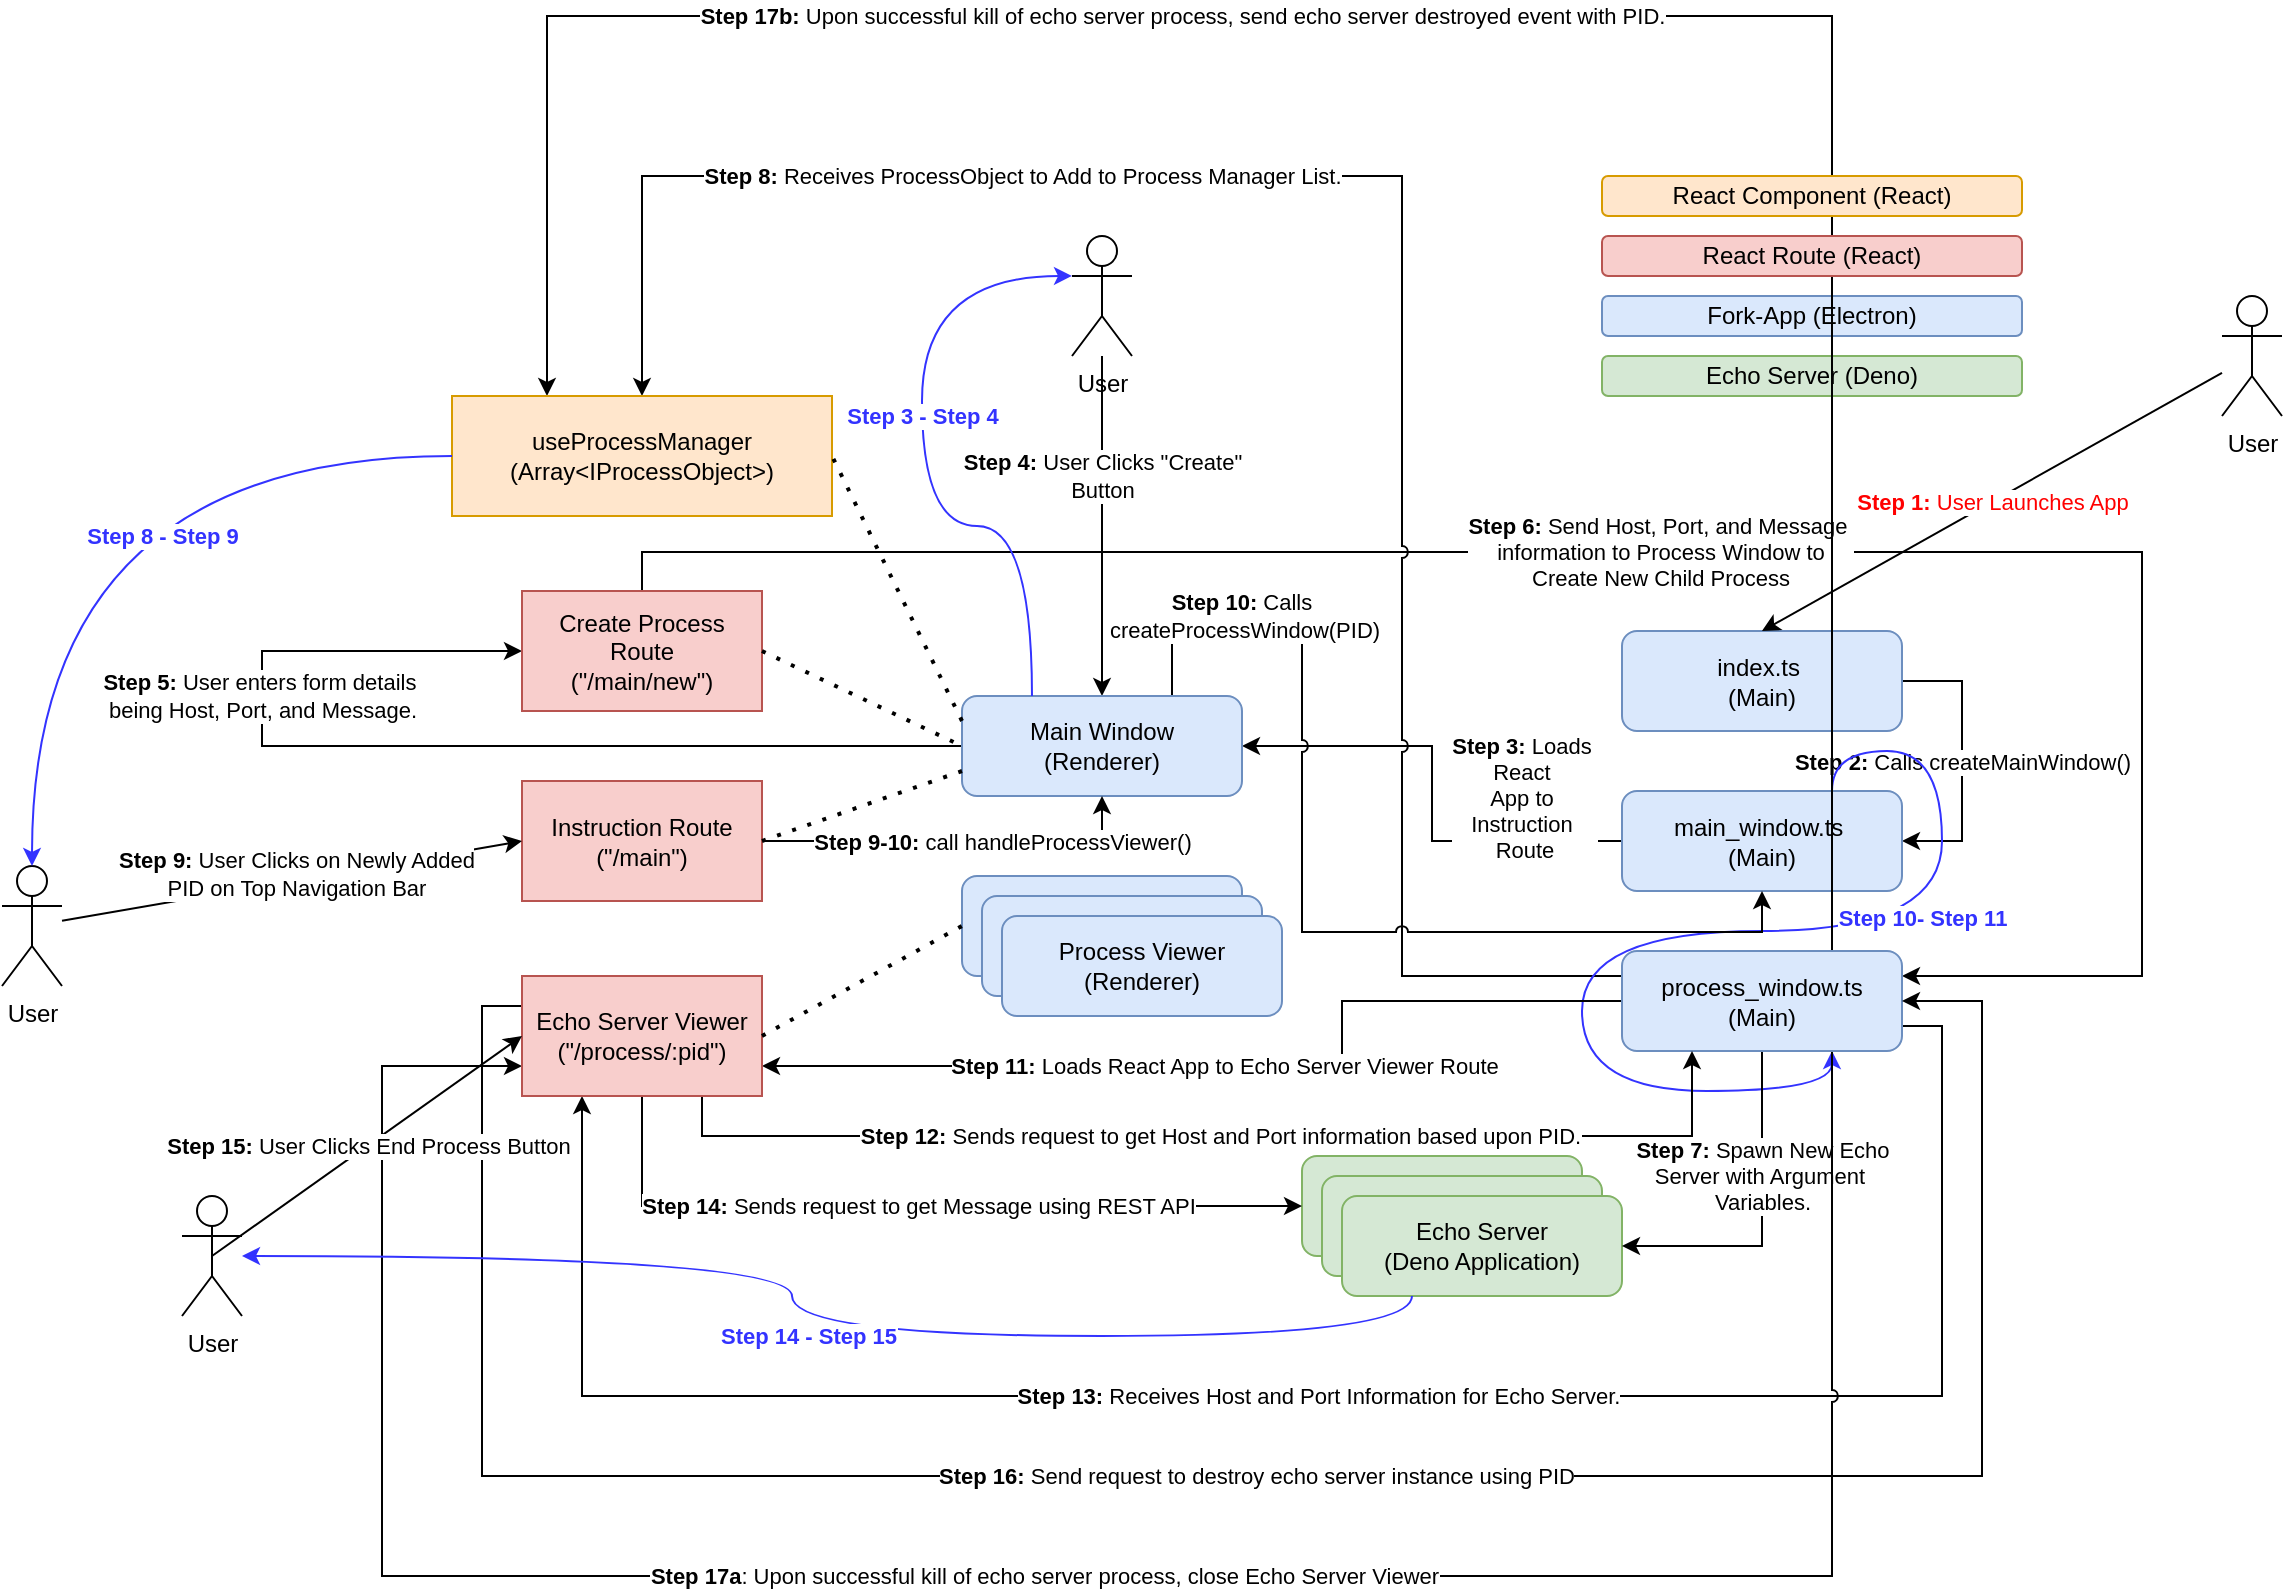 <mxfile version="26.0.10">
  <diagram name="Page-1" id="pJTaLTdutclK3Nul-7sI">
    <mxGraphModel dx="2232" dy="932" grid="1" gridSize="10" guides="1" tooltips="1" connect="1" arrows="1" fold="1" page="1" pageScale="1" pageWidth="850" pageHeight="1100" math="0" shadow="0">
      <root>
        <mxCell id="0" />
        <mxCell id="1" parent="0" />
        <mxCell id="lrfcWN01Q5DTacEuJ4kS-73" value="&lt;b&gt;Step 6:&lt;/b&gt; Send Host, Port, and Message&amp;nbsp;&lt;div&gt;information to Process Window to&lt;/div&gt;&lt;div&gt;Create New Child Process&lt;/div&gt;" style="edgeStyle=orthogonalEdgeStyle;rounded=0;orthogonalLoop=1;jettySize=auto;html=1;exitX=0.5;exitY=0;exitDx=0;exitDy=0;entryX=1;entryY=0.25;entryDx=0;entryDy=0;jumpStyle=arc;" edge="1" parent="1" source="lrfcWN01Q5DTacEuJ4kS-39" target="lrfcWN01Q5DTacEuJ4kS-11">
          <mxGeometry x="-0.039" relative="1" as="geometry">
            <Array as="points">
              <mxPoint x="220" y="288" />
              <mxPoint x="970" y="288" />
              <mxPoint x="970" y="500" />
            </Array>
            <mxPoint x="-1" as="offset" />
          </mxGeometry>
        </mxCell>
        <mxCell id="lrfcWN01Q5DTacEuJ4kS-71" value="&lt;b&gt;Step 4:&lt;/b&gt; User Clicks &quot;Create&quot;&lt;div&gt;Button&lt;/div&gt;" style="endArrow=classic;html=1;rounded=0;entryX=0.5;entryY=0;entryDx=0;entryDy=0;" edge="1" parent="1" source="lrfcWN01Q5DTacEuJ4kS-70" target="lrfcWN01Q5DTacEuJ4kS-1">
          <mxGeometry x="-0.294" width="50" height="50" relative="1" as="geometry">
            <mxPoint x="440" y="380" as="sourcePoint" />
            <mxPoint x="420" y="340" as="targetPoint" />
            <mxPoint as="offset" />
          </mxGeometry>
        </mxCell>
        <mxCell id="lrfcWN01Q5DTacEuJ4kS-3" value="Fork-App (Electron)" style="rounded=1;whiteSpace=wrap;html=1;fillColor=#dae8fc;strokeColor=#6c8ebf;" vertex="1" parent="1">
          <mxGeometry x="700" y="160" width="210" height="20" as="geometry" />
        </mxCell>
        <mxCell id="lrfcWN01Q5DTacEuJ4kS-4" value="Echo Server (Deno)" style="rounded=1;whiteSpace=wrap;html=1;fillColor=#d5e8d4;strokeColor=#82b366;" vertex="1" parent="1">
          <mxGeometry x="700" y="190" width="210" height="20" as="geometry" />
        </mxCell>
        <mxCell id="lrfcWN01Q5DTacEuJ4kS-14" value="" style="group" vertex="1" connectable="0" parent="1">
          <mxGeometry x="550" y="590" width="160" height="70" as="geometry" />
        </mxCell>
        <mxCell id="lrfcWN01Q5DTacEuJ4kS-12" value="" style="rounded=1;whiteSpace=wrap;html=1;fillColor=#d5e8d4;strokeColor=#82b366;" vertex="1" parent="lrfcWN01Q5DTacEuJ4kS-14">
          <mxGeometry width="140" height="50" as="geometry" />
        </mxCell>
        <mxCell id="lrfcWN01Q5DTacEuJ4kS-13" value="" style="rounded=1;whiteSpace=wrap;html=1;fillColor=#d5e8d4;strokeColor=#82b366;" vertex="1" parent="lrfcWN01Q5DTacEuJ4kS-14">
          <mxGeometry x="10" y="10" width="140" height="50" as="geometry" />
        </mxCell>
        <mxCell id="lrfcWN01Q5DTacEuJ4kS-2" value="Echo Server&lt;div&gt;(Deno Application)&lt;/div&gt;" style="rounded=1;whiteSpace=wrap;html=1;fillColor=#d5e8d4;strokeColor=#82b366;" vertex="1" parent="lrfcWN01Q5DTacEuJ4kS-14">
          <mxGeometry x="20" y="20" width="140" height="50" as="geometry" />
        </mxCell>
        <mxCell id="lrfcWN01Q5DTacEuJ4kS-68" value="&lt;b&gt;Step 2:&lt;/b&gt; Calls createMainWindow()" style="edgeStyle=orthogonalEdgeStyle;rounded=0;orthogonalLoop=1;jettySize=auto;html=1;exitX=1;exitY=0.5;exitDx=0;exitDy=0;entryX=1;entryY=0.5;entryDx=0;entryDy=0;" edge="1" parent="1" source="lrfcWN01Q5DTacEuJ4kS-7" target="lrfcWN01Q5DTacEuJ4kS-10">
          <mxGeometry relative="1" as="geometry">
            <Array as="points">
              <mxPoint x="880" y="353" />
              <mxPoint x="880" y="433" />
            </Array>
          </mxGeometry>
        </mxCell>
        <mxCell id="lrfcWN01Q5DTacEuJ4kS-7" value="index.ts&amp;nbsp;&lt;div&gt;(Main)&lt;/div&gt;" style="rounded=1;whiteSpace=wrap;html=1;fillColor=#dae8fc;strokeColor=#6c8ebf;" vertex="1" parent="1">
          <mxGeometry x="710" y="327.5" width="140" height="50" as="geometry" />
        </mxCell>
        <mxCell id="lrfcWN01Q5DTacEuJ4kS-69" value="&lt;b&gt;Step 3:&lt;/b&gt; Loads&amp;nbsp;&lt;div&gt;React&amp;nbsp;&lt;div&gt;App to&amp;nbsp;&lt;/div&gt;&lt;div&gt;Instruction&amp;nbsp;&lt;/div&gt;&lt;div&gt;Route&lt;/div&gt;&lt;/div&gt;" style="edgeStyle=orthogonalEdgeStyle;rounded=0;orthogonalLoop=1;jettySize=auto;html=1;exitX=0;exitY=0.5;exitDx=0;exitDy=0;entryX=1;entryY=0.5;entryDx=0;entryDy=0;" edge="1" parent="1" source="lrfcWN01Q5DTacEuJ4kS-10" target="lrfcWN01Q5DTacEuJ4kS-1">
          <mxGeometry x="-0.579" y="-22" relative="1" as="geometry">
            <Array as="points">
              <mxPoint x="615" y="432" />
              <mxPoint x="615" y="385" />
            </Array>
            <mxPoint x="1" as="offset" />
          </mxGeometry>
        </mxCell>
        <mxCell id="lrfcWN01Q5DTacEuJ4kS-75" value="&lt;b&gt;Step 8: &lt;/b&gt;Receives ProcessObject to Add to Process Manager List." style="edgeStyle=orthogonalEdgeStyle;rounded=0;orthogonalLoop=1;jettySize=auto;html=1;exitX=0;exitY=0.25;exitDx=0;exitDy=0;entryX=0.5;entryY=0;entryDx=0;entryDy=0;jumpStyle=arc;" edge="1" parent="1" source="lrfcWN01Q5DTacEuJ4kS-11" target="lrfcWN01Q5DTacEuJ4kS-47">
          <mxGeometry x="0.4" relative="1" as="geometry">
            <Array as="points">
              <mxPoint x="600" y="500" />
              <mxPoint x="600" y="100" />
              <mxPoint x="220" y="100" />
            </Array>
            <mxPoint as="offset" />
          </mxGeometry>
        </mxCell>
        <mxCell id="lrfcWN01Q5DTacEuJ4kS-101" value="&lt;b&gt;Step 10- Step 11&lt;/b&gt;" style="edgeStyle=orthogonalEdgeStyle;rounded=0;orthogonalLoop=1;jettySize=auto;html=1;exitX=0.75;exitY=0;exitDx=0;exitDy=0;entryX=0.75;entryY=1;entryDx=0;entryDy=0;curved=1;fontColor=#3333FF;strokeColor=#3333FF;" edge="1" parent="1" source="lrfcWN01Q5DTacEuJ4kS-10" target="lrfcWN01Q5DTacEuJ4kS-11">
          <mxGeometry x="-0.386" y="-7" relative="1" as="geometry">
            <mxPoint as="offset" />
          </mxGeometry>
        </mxCell>
        <mxCell id="lrfcWN01Q5DTacEuJ4kS-10" value="main_window.ts&amp;nbsp;&lt;div&gt;(Main)&lt;/div&gt;" style="rounded=1;whiteSpace=wrap;html=1;fillColor=#dae8fc;strokeColor=#6c8ebf;" vertex="1" parent="1">
          <mxGeometry x="710" y="407.5" width="140" height="50" as="geometry" />
        </mxCell>
        <mxCell id="lrfcWN01Q5DTacEuJ4kS-79" value="&lt;b&gt;Step 7: &lt;/b&gt;Spawn New Echo&lt;div&gt;Server with Argument&amp;nbsp;&lt;/div&gt;&lt;div&gt;Variables.&lt;/div&gt;" style="edgeStyle=orthogonalEdgeStyle;rounded=0;orthogonalLoop=1;jettySize=auto;html=1;exitX=0.5;exitY=1;exitDx=0;exitDy=0;entryX=1;entryY=0.5;entryDx=0;entryDy=0;" edge="1" parent="1" source="lrfcWN01Q5DTacEuJ4kS-11" target="lrfcWN01Q5DTacEuJ4kS-2">
          <mxGeometry x="-0.254" relative="1" as="geometry">
            <mxPoint as="offset" />
          </mxGeometry>
        </mxCell>
        <mxCell id="lrfcWN01Q5DTacEuJ4kS-86" value="&lt;b&gt;Step 11:&lt;/b&gt; Loads React App to Echo Server Viewer Route" style="edgeStyle=orthogonalEdgeStyle;rounded=0;orthogonalLoop=1;jettySize=auto;html=1;exitX=0;exitY=0.5;exitDx=0;exitDy=0;entryX=1;entryY=0.75;entryDx=0;entryDy=0;" edge="1" parent="1" source="lrfcWN01Q5DTacEuJ4kS-11" target="lrfcWN01Q5DTacEuJ4kS-41">
          <mxGeometry relative="1" as="geometry">
            <Array as="points">
              <mxPoint x="570" y="512" />
              <mxPoint x="570" y="545" />
            </Array>
          </mxGeometry>
        </mxCell>
        <mxCell id="lrfcWN01Q5DTacEuJ4kS-88" value="&lt;b&gt;Step 13:&lt;/b&gt; Receives Host and Port Information for Echo Server." style="edgeStyle=orthogonalEdgeStyle;rounded=0;orthogonalLoop=1;jettySize=auto;html=1;exitX=1;exitY=0.75;exitDx=0;exitDy=0;entryX=0.25;entryY=1;entryDx=0;entryDy=0;" edge="1" parent="1" source="lrfcWN01Q5DTacEuJ4kS-11" target="lrfcWN01Q5DTacEuJ4kS-41">
          <mxGeometry relative="1" as="geometry">
            <Array as="points">
              <mxPoint x="870" y="525" />
              <mxPoint x="870" y="710" />
              <mxPoint x="190" y="710" />
            </Array>
          </mxGeometry>
        </mxCell>
        <mxCell id="lrfcWN01Q5DTacEuJ4kS-94" value="&lt;b&gt;Step 17a&lt;/b&gt;: Upon successful kill of echo server process, close Echo Server Viewer" style="edgeStyle=orthogonalEdgeStyle;rounded=0;orthogonalLoop=1;jettySize=auto;html=1;exitX=0.75;exitY=1;exitDx=0;exitDy=0;entryX=0;entryY=0.75;entryDx=0;entryDy=0;jumpStyle=arc;" edge="1" parent="1" source="lrfcWN01Q5DTacEuJ4kS-11" target="lrfcWN01Q5DTacEuJ4kS-41">
          <mxGeometry relative="1" as="geometry">
            <Array as="points">
              <mxPoint x="815" y="800" />
              <mxPoint x="90" y="800" />
              <mxPoint x="90" y="545" />
            </Array>
          </mxGeometry>
        </mxCell>
        <mxCell id="lrfcWN01Q5DTacEuJ4kS-95" value="&lt;b&gt;Step 17b:&lt;/b&gt; Upon successful kill of echo server process, send echo server destroyed event with PID." style="edgeStyle=orthogonalEdgeStyle;rounded=0;orthogonalLoop=1;jettySize=auto;html=1;exitX=0.75;exitY=0;exitDx=0;exitDy=0;entryX=0.25;entryY=0;entryDx=0;entryDy=0;" edge="1" parent="1" source="lrfcWN01Q5DTacEuJ4kS-11" target="lrfcWN01Q5DTacEuJ4kS-47">
          <mxGeometry x="0.219" relative="1" as="geometry">
            <Array as="points">
              <mxPoint x="815" y="20" />
              <mxPoint x="173" y="20" />
            </Array>
            <mxPoint as="offset" />
          </mxGeometry>
        </mxCell>
        <mxCell id="lrfcWN01Q5DTacEuJ4kS-11" value="process_window.ts (Main)" style="rounded=1;whiteSpace=wrap;html=1;fillColor=#dae8fc;strokeColor=#6c8ebf;" vertex="1" parent="1">
          <mxGeometry x="710" y="487.5" width="140" height="50" as="geometry" />
        </mxCell>
        <mxCell id="lrfcWN01Q5DTacEuJ4kS-72" value="&lt;b&gt;Step 5:&lt;/b&gt; User enters form details&amp;nbsp;&lt;div&gt;being Host, Port, and Message.&lt;/div&gt;" style="edgeStyle=orthogonalEdgeStyle;rounded=0;orthogonalLoop=1;jettySize=auto;html=1;exitX=0;exitY=0.5;exitDx=0;exitDy=0;entryX=0;entryY=0.5;entryDx=0;entryDy=0;" edge="1" parent="1" source="lrfcWN01Q5DTacEuJ4kS-1" target="lrfcWN01Q5DTacEuJ4kS-39">
          <mxGeometry x="0.422" relative="1" as="geometry">
            <Array as="points">
              <mxPoint x="30" y="385" />
              <mxPoint x="30" y="338" />
            </Array>
            <mxPoint as="offset" />
          </mxGeometry>
        </mxCell>
        <mxCell id="lrfcWN01Q5DTacEuJ4kS-81" value="&lt;b&gt;Step 10:&lt;/b&gt; Calls&amp;nbsp;&lt;div&gt;createProcessWindow(PID)&lt;/div&gt;" style="edgeStyle=orthogonalEdgeStyle;rounded=0;orthogonalLoop=1;jettySize=auto;html=1;exitX=0.75;exitY=0;exitDx=0;exitDy=0;entryX=0.5;entryY=1;entryDx=0;entryDy=0;jumpStyle=arc;" edge="1" parent="1" source="lrfcWN01Q5DTacEuJ4kS-1" target="lrfcWN01Q5DTacEuJ4kS-10">
          <mxGeometry x="-0.737" y="10" relative="1" as="geometry">
            <Array as="points">
              <mxPoint x="485" y="330" />
              <mxPoint x="550" y="330" />
              <mxPoint x="550" y="478" />
              <mxPoint x="780" y="478" />
            </Array>
            <mxPoint x="1" as="offset" />
          </mxGeometry>
        </mxCell>
        <mxCell id="lrfcWN01Q5DTacEuJ4kS-1" value="Main Window&lt;div&gt;(Renderer)&lt;/div&gt;" style="rounded=1;whiteSpace=wrap;html=1;fillColor=#dae8fc;strokeColor=#6c8ebf;" vertex="1" parent="1">
          <mxGeometry x="380" y="360" width="140" height="50" as="geometry" />
        </mxCell>
        <mxCell id="lrfcWN01Q5DTacEuJ4kS-6" value="Process Viewer&lt;div&gt;(Renderer)&lt;/div&gt;" style="rounded=1;whiteSpace=wrap;html=1;fillColor=#dae8fc;strokeColor=#6c8ebf;" vertex="1" parent="1">
          <mxGeometry x="380" y="450" width="140" height="50" as="geometry" />
        </mxCell>
        <mxCell id="lrfcWN01Q5DTacEuJ4kS-37" value="Process Viewer&lt;div&gt;(Renderer)&lt;/div&gt;" style="rounded=1;whiteSpace=wrap;html=1;fillColor=#dae8fc;strokeColor=#6c8ebf;" vertex="1" parent="1">
          <mxGeometry x="390" y="460" width="140" height="50" as="geometry" />
        </mxCell>
        <mxCell id="lrfcWN01Q5DTacEuJ4kS-38" value="Process Viewer&lt;div&gt;(Renderer)&lt;/div&gt;" style="rounded=1;whiteSpace=wrap;html=1;fillColor=#dae8fc;strokeColor=#6c8ebf;" vertex="1" parent="1">
          <mxGeometry x="400" y="470" width="140" height="50" as="geometry" />
        </mxCell>
        <mxCell id="lrfcWN01Q5DTacEuJ4kS-39" value="Create Process Route&lt;div&gt;(&quot;/main/new&quot;)&lt;/div&gt;" style="rounded=0;whiteSpace=wrap;html=1;fillColor=#f8cecc;strokeColor=#b85450;" vertex="1" parent="1">
          <mxGeometry x="160" y="307.5" width="120" height="60" as="geometry" />
        </mxCell>
        <mxCell id="lrfcWN01Q5DTacEuJ4kS-98" value="&lt;b&gt;Step 9-10:&lt;/b&gt; call handleProcessViewer()" style="edgeStyle=orthogonalEdgeStyle;rounded=0;orthogonalLoop=1;jettySize=auto;html=1;exitX=1;exitY=0.5;exitDx=0;exitDy=0;entryX=0.5;entryY=1;entryDx=0;entryDy=0;" edge="1" parent="1" source="lrfcWN01Q5DTacEuJ4kS-40" target="lrfcWN01Q5DTacEuJ4kS-1">
          <mxGeometry x="0.246" relative="1" as="geometry">
            <Array as="points">
              <mxPoint x="450" y="433" />
            </Array>
            <mxPoint as="offset" />
          </mxGeometry>
        </mxCell>
        <mxCell id="lrfcWN01Q5DTacEuJ4kS-40" value="Instruction Route&lt;div&gt;(&quot;/main&quot;)&lt;/div&gt;" style="rounded=0;whiteSpace=wrap;html=1;fillColor=#f8cecc;strokeColor=#b85450;" vertex="1" parent="1">
          <mxGeometry x="160" y="402.5" width="120" height="60" as="geometry" />
        </mxCell>
        <mxCell id="lrfcWN01Q5DTacEuJ4kS-51" value="&lt;b&gt;Step 14:&lt;/b&gt; Sends request to get Message using REST API" style="edgeStyle=orthogonalEdgeStyle;rounded=0;orthogonalLoop=1;jettySize=auto;html=1;exitX=0.5;exitY=1;exitDx=0;exitDy=0;entryX=0;entryY=0.5;entryDx=0;entryDy=0;" edge="1" parent="1" source="lrfcWN01Q5DTacEuJ4kS-41" target="lrfcWN01Q5DTacEuJ4kS-12">
          <mxGeometry relative="1" as="geometry" />
        </mxCell>
        <mxCell id="lrfcWN01Q5DTacEuJ4kS-87" value="&lt;b&gt;Step 12:&lt;/b&gt; Sends request to get Host and Port information based upon PID." style="edgeStyle=orthogonalEdgeStyle;rounded=0;orthogonalLoop=1;jettySize=auto;html=1;exitX=0.75;exitY=1;exitDx=0;exitDy=0;entryX=0.25;entryY=1;entryDx=0;entryDy=0;" edge="1" parent="1" source="lrfcWN01Q5DTacEuJ4kS-41" target="lrfcWN01Q5DTacEuJ4kS-11">
          <mxGeometry relative="1" as="geometry" />
        </mxCell>
        <mxCell id="lrfcWN01Q5DTacEuJ4kS-93" value="&lt;b&gt;Step 16: &lt;/b&gt;Send request to destroy echo server instance using PID" style="edgeStyle=orthogonalEdgeStyle;rounded=0;orthogonalLoop=1;jettySize=auto;html=1;exitX=0;exitY=0.25;exitDx=0;exitDy=0;entryX=1;entryY=0.5;entryDx=0;entryDy=0;" edge="1" parent="1" source="lrfcWN01Q5DTacEuJ4kS-41" target="lrfcWN01Q5DTacEuJ4kS-11">
          <mxGeometry relative="1" as="geometry">
            <Array as="points">
              <mxPoint x="140" y="515" />
              <mxPoint x="140" y="750" />
              <mxPoint x="890" y="750" />
              <mxPoint x="890" y="513" />
            </Array>
          </mxGeometry>
        </mxCell>
        <mxCell id="lrfcWN01Q5DTacEuJ4kS-41" value="&lt;div&gt;Echo Server Viewer&lt;/div&gt;&lt;div&gt;(&quot;/process/:pid&quot;)&lt;/div&gt;" style="rounded=0;whiteSpace=wrap;html=1;fillColor=#f8cecc;strokeColor=#b85450;" vertex="1" parent="1">
          <mxGeometry x="160" y="500" width="120" height="60" as="geometry" />
        </mxCell>
        <mxCell id="lrfcWN01Q5DTacEuJ4kS-42" value="" style="endArrow=none;dashed=1;html=1;dashPattern=1 3;strokeWidth=2;rounded=0;entryX=0;entryY=0.5;entryDx=0;entryDy=0;exitX=1;exitY=0.5;exitDx=0;exitDy=0;" edge="1" parent="1" source="lrfcWN01Q5DTacEuJ4kS-41" target="lrfcWN01Q5DTacEuJ4kS-6">
          <mxGeometry width="50" height="50" relative="1" as="geometry">
            <mxPoint x="480" y="490" as="sourcePoint" />
            <mxPoint x="530" y="440" as="targetPoint" />
          </mxGeometry>
        </mxCell>
        <mxCell id="lrfcWN01Q5DTacEuJ4kS-43" value="" style="endArrow=none;dashed=1;html=1;dashPattern=1 3;strokeWidth=2;rounded=0;entryX=0;entryY=0.75;entryDx=0;entryDy=0;exitX=1;exitY=0.5;exitDx=0;exitDy=0;" edge="1" parent="1" source="lrfcWN01Q5DTacEuJ4kS-40" target="lrfcWN01Q5DTacEuJ4kS-1">
          <mxGeometry width="50" height="50" relative="1" as="geometry">
            <mxPoint x="480" y="490" as="sourcePoint" />
            <mxPoint x="530" y="440" as="targetPoint" />
          </mxGeometry>
        </mxCell>
        <mxCell id="lrfcWN01Q5DTacEuJ4kS-44" value="" style="endArrow=none;dashed=1;html=1;dashPattern=1 3;strokeWidth=2;rounded=0;entryX=0;entryY=0.5;entryDx=0;entryDy=0;exitX=1;exitY=0.5;exitDx=0;exitDy=0;" edge="1" parent="1" source="lrfcWN01Q5DTacEuJ4kS-39" target="lrfcWN01Q5DTacEuJ4kS-1">
          <mxGeometry width="50" height="50" relative="1" as="geometry">
            <mxPoint x="480" y="490" as="sourcePoint" />
            <mxPoint x="530" y="440" as="targetPoint" />
          </mxGeometry>
        </mxCell>
        <mxCell id="lrfcWN01Q5DTacEuJ4kS-45" value="React Route (React)" style="rounded=1;whiteSpace=wrap;html=1;fillColor=#f8cecc;strokeColor=#b85450;" vertex="1" parent="1">
          <mxGeometry x="700" y="130" width="210" height="20" as="geometry" />
        </mxCell>
        <mxCell id="lrfcWN01Q5DTacEuJ4kS-46" value="React Component (React)" style="rounded=1;whiteSpace=wrap;html=1;fillColor=#ffe6cc;strokeColor=#d79b00;" vertex="1" parent="1">
          <mxGeometry x="700" y="100" width="210" height="20" as="geometry" />
        </mxCell>
        <mxCell id="lrfcWN01Q5DTacEuJ4kS-47" value="useProcessManager&lt;div&gt;(Array&amp;lt;IProcessObject&amp;gt;)&lt;/div&gt;" style="rounded=0;whiteSpace=wrap;html=1;fillColor=#ffe6cc;strokeColor=#d79b00;" vertex="1" parent="1">
          <mxGeometry x="125" y="210" width="190" height="60" as="geometry" />
        </mxCell>
        <mxCell id="lrfcWN01Q5DTacEuJ4kS-49" value="" style="endArrow=none;dashed=1;html=1;dashPattern=1 3;strokeWidth=2;rounded=0;entryX=1;entryY=0.5;entryDx=0;entryDy=0;exitX=0;exitY=0.25;exitDx=0;exitDy=0;" edge="1" parent="1" source="lrfcWN01Q5DTacEuJ4kS-1" target="lrfcWN01Q5DTacEuJ4kS-47">
          <mxGeometry width="50" height="50" relative="1" as="geometry">
            <mxPoint x="380" y="360" as="sourcePoint" />
            <mxPoint x="430" y="310" as="targetPoint" />
          </mxGeometry>
        </mxCell>
        <mxCell id="lrfcWN01Q5DTacEuJ4kS-54" value="User" style="shape=umlActor;verticalLabelPosition=bottom;verticalAlign=top;html=1;outlineConnect=0;" vertex="1" parent="1">
          <mxGeometry x="1010" y="160" width="30" height="60" as="geometry" />
        </mxCell>
        <mxCell id="lrfcWN01Q5DTacEuJ4kS-63" value="&lt;b&gt;Step 1:&lt;/b&gt; User Launches App" style="endArrow=classic;html=1;rounded=0;entryX=0.5;entryY=0;entryDx=0;entryDy=0;fillColor=#FF0000;fontColor=#FF0000;" edge="1" parent="1" source="lrfcWN01Q5DTacEuJ4kS-54" target="lrfcWN01Q5DTacEuJ4kS-7">
          <mxGeometry width="50" height="50" relative="1" as="geometry">
            <mxPoint x="780" y="370" as="sourcePoint" />
            <mxPoint x="830" y="320" as="targetPoint" />
          </mxGeometry>
        </mxCell>
        <mxCell id="lrfcWN01Q5DTacEuJ4kS-70" value="User" style="shape=umlActor;verticalLabelPosition=bottom;verticalAlign=top;html=1;outlineConnect=0;" vertex="1" parent="1">
          <mxGeometry x="435" y="130" width="30" height="60" as="geometry" />
        </mxCell>
        <mxCell id="lrfcWN01Q5DTacEuJ4kS-77" value="&lt;b&gt;Step 9:&lt;/b&gt; User Clicks on Newly Added&lt;div&gt;PID on Top Navigation Bar&lt;/div&gt;" style="endArrow=classic;html=1;rounded=0;entryX=0;entryY=0.5;entryDx=0;entryDy=0;" edge="1" parent="1" source="lrfcWN01Q5DTacEuJ4kS-78" target="lrfcWN01Q5DTacEuJ4kS-40">
          <mxGeometry x="0.032" y="3" width="50" height="50" relative="1" as="geometry">
            <mxPoint x="15" y="320" as="sourcePoint" />
            <mxPoint x="25" y="300" as="targetPoint" />
            <mxPoint x="-1" as="offset" />
          </mxGeometry>
        </mxCell>
        <mxCell id="lrfcWN01Q5DTacEuJ4kS-78" value="User" style="shape=umlActor;verticalLabelPosition=bottom;verticalAlign=top;html=1;outlineConnect=0;" vertex="1" parent="1">
          <mxGeometry x="-100" y="445" width="30" height="60" as="geometry" />
        </mxCell>
        <mxCell id="lrfcWN01Q5DTacEuJ4kS-89" value="User" style="shape=umlActor;verticalLabelPosition=bottom;verticalAlign=top;html=1;outlineConnect=0;" vertex="1" parent="1">
          <mxGeometry x="-10" y="610" width="30" height="60" as="geometry" />
        </mxCell>
        <mxCell id="lrfcWN01Q5DTacEuJ4kS-91" value="&lt;b&gt;Step 15:&lt;/b&gt; User Clicks End Process Button" style="endArrow=classic;html=1;rounded=0;exitX=0.5;exitY=0.5;exitDx=0;exitDy=0;exitPerimeter=0;entryX=0;entryY=0.5;entryDx=0;entryDy=0;" edge="1" parent="1" source="lrfcWN01Q5DTacEuJ4kS-89" target="lrfcWN01Q5DTacEuJ4kS-41">
          <mxGeometry x="0.007" width="50" height="50" relative="1" as="geometry">
            <mxPoint x="430" y="470" as="sourcePoint" />
            <mxPoint x="480" y="420" as="targetPoint" />
            <mxPoint as="offset" />
          </mxGeometry>
        </mxCell>
        <mxCell id="lrfcWN01Q5DTacEuJ4kS-97" value="&lt;b&gt;Step 8 - Step 9&lt;/b&gt;" style="edgeStyle=orthogonalEdgeStyle;rounded=0;orthogonalLoop=1;jettySize=auto;html=1;exitX=0;exitY=0.5;exitDx=0;exitDy=0;entryX=0.5;entryY=0;entryDx=0;entryDy=0;entryPerimeter=0;curved=1;fontColor=#3333FF;strokeColor=#3333FF;" edge="1" parent="1" source="lrfcWN01Q5DTacEuJ4kS-47" target="lrfcWN01Q5DTacEuJ4kS-78">
          <mxGeometry x="-0.301" y="40" relative="1" as="geometry">
            <mxPoint as="offset" />
          </mxGeometry>
        </mxCell>
        <mxCell id="lrfcWN01Q5DTacEuJ4kS-102" value="&lt;b style=&quot;color: rgb(51, 51, 255);&quot;&gt;Step 14 - Step 15&lt;/b&gt;" style="edgeStyle=orthogonalEdgeStyle;rounded=0;orthogonalLoop=1;jettySize=auto;html=1;exitX=0.25;exitY=1;exitDx=0;exitDy=0;curved=1;strokeColor=#3333FF;" edge="1" parent="1" source="lrfcWN01Q5DTacEuJ4kS-2" target="lrfcWN01Q5DTacEuJ4kS-89">
          <mxGeometry relative="1" as="geometry" />
        </mxCell>
        <mxCell id="lrfcWN01Q5DTacEuJ4kS-103" value="&lt;b&gt;Step 3 - Step 4&lt;/b&gt;" style="edgeStyle=orthogonalEdgeStyle;rounded=0;orthogonalLoop=1;jettySize=auto;html=1;exitX=0.25;exitY=0;exitDx=0;exitDy=0;entryX=0;entryY=0.333;entryDx=0;entryDy=0;entryPerimeter=0;curved=1;strokeColor=#3333FF;fontColor=#3333FF;" edge="1" parent="1" source="lrfcWN01Q5DTacEuJ4kS-1" target="lrfcWN01Q5DTacEuJ4kS-70">
          <mxGeometry x="0.147" relative="1" as="geometry">
            <mxPoint as="offset" />
          </mxGeometry>
        </mxCell>
      </root>
    </mxGraphModel>
  </diagram>
</mxfile>
